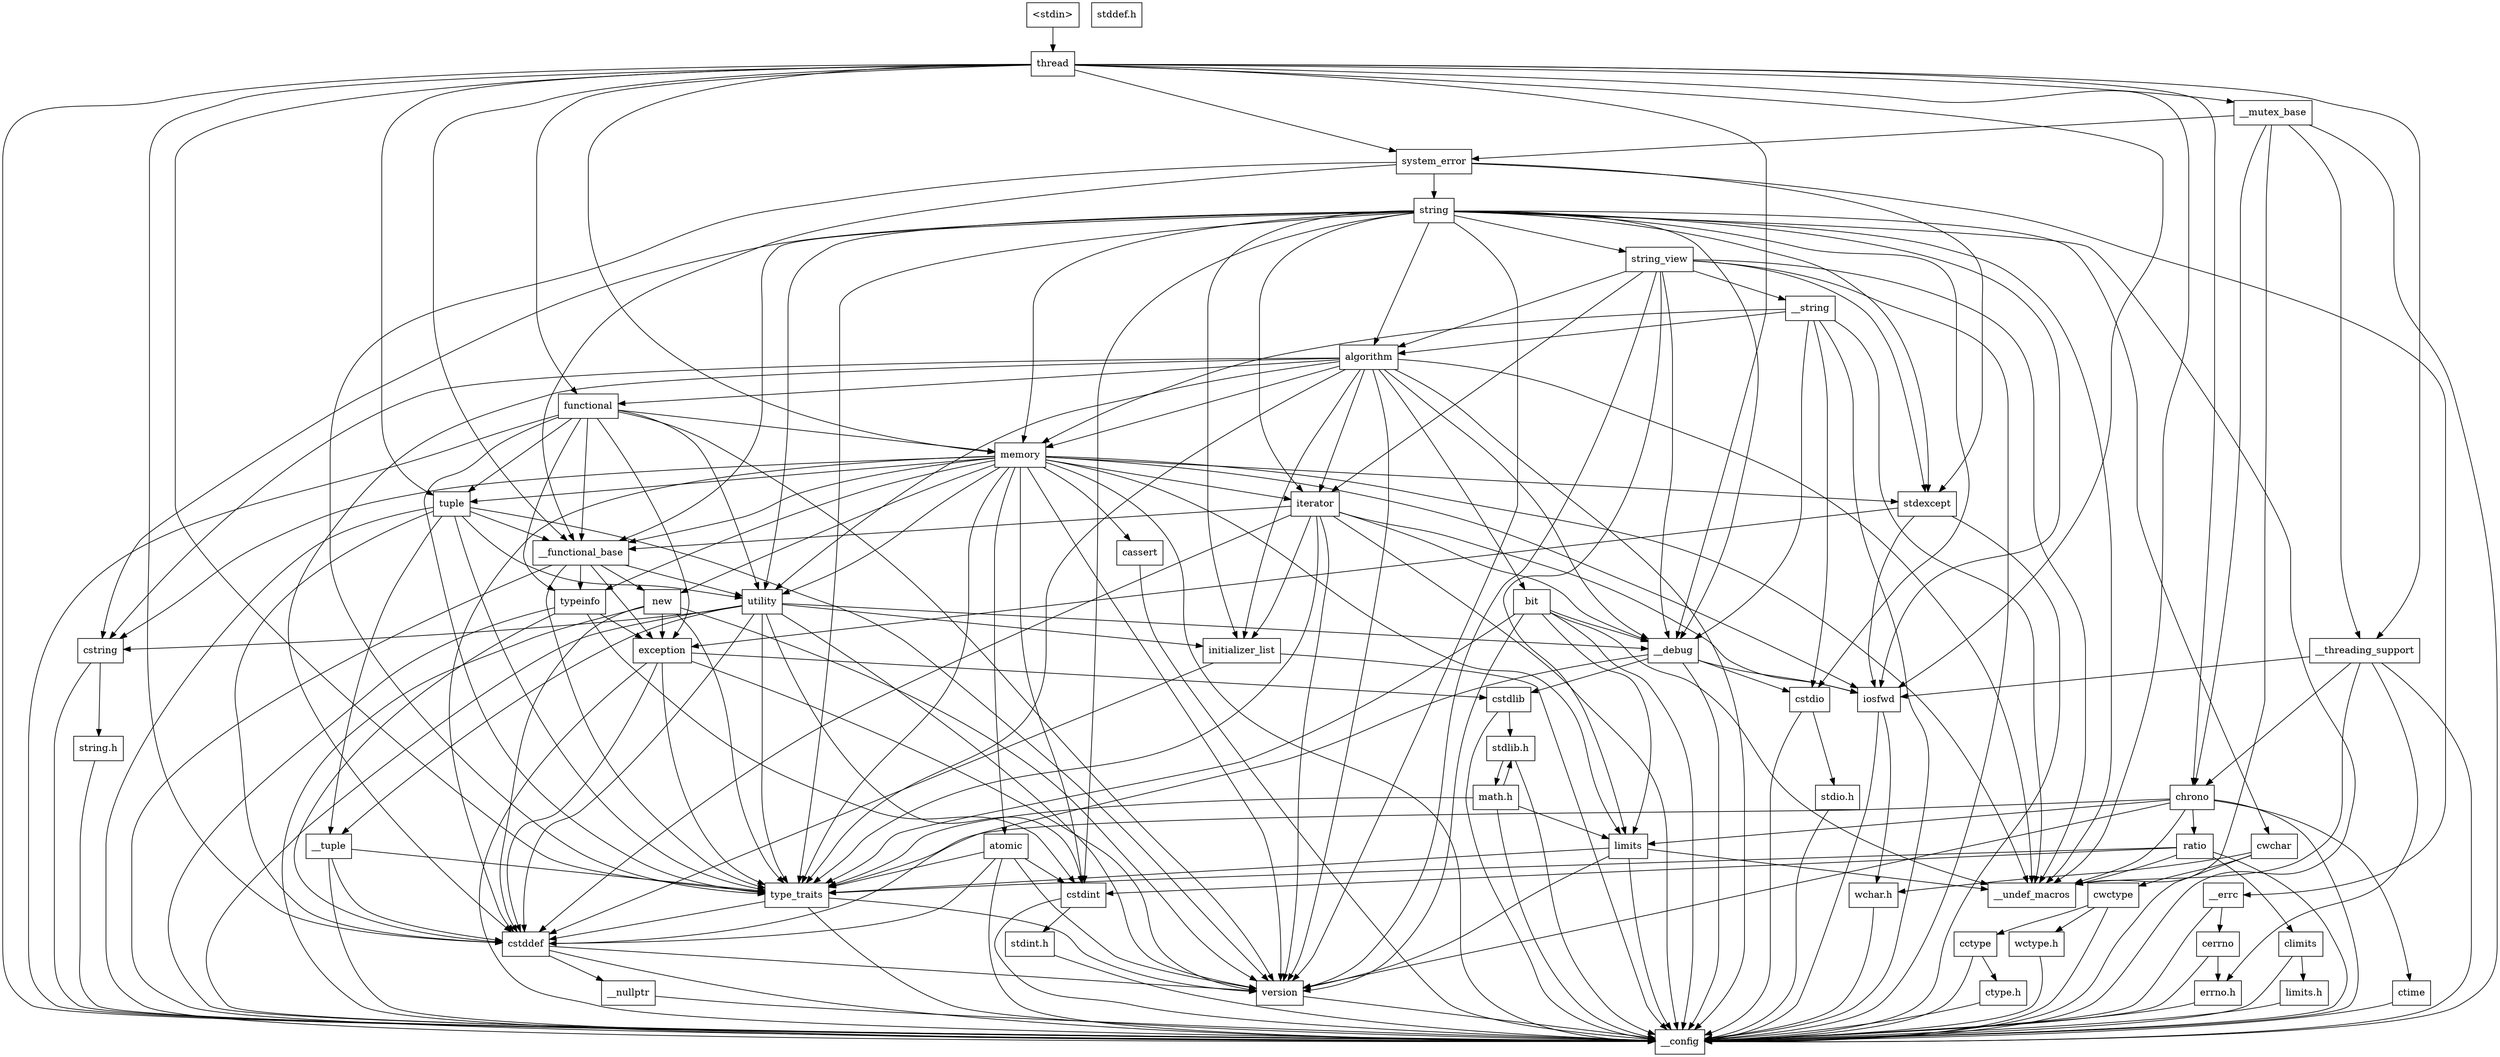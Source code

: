 digraph "dependencies" {
  header_0 [ shape="box", label="\<stdin\>" ];
  header_1 [ shape="box", label="thread" ];
  header_103 [ shape="box", label="functional" ];
  header_104 [ shape="box", label="memory" ];
  header_105 [ shape="box", label="iterator" ];
  header_106 [ shape="box", label="tuple" ];
  header_107 [ shape="box", label="stdexcept" ];
  header_108 [ shape="box", label="cassert" ];
  header_11 [ shape="box", label="iosfwd" ];
  header_110 [ shape="box", label="atomic" ];
  header_111 [ shape="box", label="system_error" ];
  header_112 [ shape="box", label="__errc" ];
  header_113 [ shape="box", label="cerrno" ];
  header_114 [ shape="box", label="errno.h" ];
  header_12 [ shape="box", label="wchar.h" ];
  header_122 [ shape="box", label="string" ];
  header_123 [ shape="box", label="string_view" ];
  header_124 [ shape="box", label="__string" ];
  header_125 [ shape="box", label="algorithm" ];
  header_126 [ shape="box", label="bit" ];
  header_127 [ shape="box", label="cwchar" ];
  header_128 [ shape="box", label="cwctype" ];
  header_129 [ shape="box", label="cctype" ];
  header_130 [ shape="box", label="ctype.h" ];
  header_132 [ shape="box", label="wctype.h" ];
  header_135 [ shape="box", label="chrono" ];
  header_136 [ shape="box", label="ctime" ];
  header_142 [ shape="box", label="ratio" ];
  header_143 [ shape="box", label="climits" ];
  header_144 [ shape="box", label="limits.h" ];
  header_153 [ shape="box", label="__mutex_base" ];
  header_154 [ shape="box", label="__threading_support" ];
  header_17 [ shape="box", label="stddef.h" ];
  header_2 [ shape="box", label="__config" ];
  header_28 [ shape="box", label="__functional_base" ];
  header_29 [ shape="box", label="type_traits" ];
  header_30 [ shape="box", label="cstddef" ];
  header_31 [ shape="box", label="version" ];
  header_33 [ shape="box", label="__nullptr" ];
  header_34 [ shape="box", label="typeinfo" ];
  header_35 [ shape="box", label="exception" ];
  header_36 [ shape="box", label="cstdlib" ];
  header_37 [ shape="box", label="stdlib.h" ];
  header_65 [ shape="box", label="math.h" ];
  header_77 [ shape="box", label="limits" ];
  header_78 [ shape="box", label="__undef_macros" ];
  header_79 [ shape="box", label="cstdint" ];
  header_80 [ shape="box", label="stdint.h" ];
  header_84 [ shape="box", label="new" ];
  header_85 [ shape="box", label="utility" ];
  header_86 [ shape="box", label="__tuple" ];
  header_87 [ shape="box", label="initializer_list" ];
  header_88 [ shape="box", label="cstring" ];
  header_89 [ shape="box", label="string.h" ];
  header_92 [ shape="box", label="__debug" ];
  header_93 [ shape="box", label="cstdio" ];
  header_94 [ shape="box", label="stdio.h" ];
  header_65 -> header_37;
  header_65 -> header_2;
  header_65 -> header_77;
  header_65 -> header_29;
  header_114 -> header_2;
  header_77 -> header_2;
  header_77 -> header_78;
  header_77 -> header_29;
  header_77 -> header_31;
  header_79 -> header_80;
  header_79 -> header_2;
  header_112 -> header_2;
  header_112 -> header_113;
  header_113 -> header_114;
  header_113 -> header_2;
  header_110 -> header_2;
  header_110 -> header_79;
  header_110 -> header_29;
  header_110 -> header_30;
  header_110 -> header_31;
  header_111 -> header_112;
  header_111 -> header_107;
  header_111 -> header_29;
  header_111 -> header_28;
  header_111 -> header_122;
  header_105 -> header_29;
  header_105 -> header_11;
  header_105 -> header_30;
  header_105 -> header_31;
  header_105 -> header_2;
  header_105 -> header_87;
  header_105 -> header_92;
  header_105 -> header_28;
  header_104 -> header_28;
  header_104 -> header_79;
  header_104 -> header_29;
  header_104 -> header_11;
  header_104 -> header_85;
  header_104 -> header_34;
  header_104 -> header_30;
  header_104 -> header_31;
  header_104 -> header_88;
  header_104 -> header_2;
  header_104 -> header_77;
  header_104 -> header_105;
  header_104 -> header_78;
  header_104 -> header_106;
  header_104 -> header_110;
  header_104 -> header_107;
  header_104 -> header_84;
  header_104 -> header_108;
  header_107 -> header_35;
  header_107 -> header_2;
  header_107 -> header_11;
  header_106 -> header_29;
  header_106 -> header_28;
  header_106 -> header_30;
  header_106 -> header_31;
  header_106 -> header_2;
  header_106 -> header_86;
  header_106 -> header_85;
  header_0 -> header_1;
  header_1 -> header_153;
  header_1 -> header_29;
  header_1 -> header_28;
  header_1 -> header_154;
  header_1 -> header_30;
  header_1 -> header_2;
  header_1 -> header_135;
  header_1 -> header_103;
  header_1 -> header_11;
  header_1 -> header_104;
  header_1 -> header_78;
  header_1 -> header_106;
  header_1 -> header_92;
  header_1 -> header_111;
  header_130 -> header_2;
  header_132 -> header_2;
  header_135 -> header_142;
  header_135 -> header_29;
  header_135 -> header_31;
  header_135 -> header_2;
  header_135 -> header_77;
  header_135 -> header_136;
  header_135 -> header_78;
  header_136 -> header_2;
  header_29 -> header_2;
  header_29 -> header_30;
  header_29 -> header_31;
  header_28 -> header_29;
  header_28 -> header_34;
  header_28 -> header_35;
  header_28 -> header_2;
  header_28 -> header_85;
  header_28 -> header_84;
  header_127 -> header_2;
  header_127 -> header_12;
  header_127 -> header_128;
  header_126 -> header_29;
  header_126 -> header_31;
  header_126 -> header_2;
  header_126 -> header_77;
  header_126 -> header_78;
  header_126 -> header_92;
  header_125 -> header_29;
  header_125 -> header_85;
  header_125 -> header_30;
  header_125 -> header_31;
  header_125 -> header_126;
  header_125 -> header_88;
  header_125 -> header_2;
  header_125 -> header_103;
  header_125 -> header_105;
  header_125 -> header_104;
  header_125 -> header_78;
  header_125 -> header_87;
  header_125 -> header_92;
  header_124 -> header_125;
  header_124 -> header_2;
  header_124 -> header_104;
  header_124 -> header_78;
  header_124 -> header_92;
  header_124 -> header_93;
  header_123 -> header_31;
  header_123 -> header_125;
  header_123 -> header_124;
  header_123 -> header_2;
  header_123 -> header_77;
  header_123 -> header_105;
  header_123 -> header_107;
  header_123 -> header_78;
  header_123 -> header_92;
  header_122 -> header_29;
  header_122 -> header_11;
  header_122 -> header_123;
  header_122 -> header_31;
  header_122 -> header_127;
  header_122 -> header_125;
  header_122 -> header_88;
  header_122 -> header_2;
  header_122 -> header_85;
  header_122 -> header_93;
  header_122 -> header_105;
  header_122 -> header_104;
  header_122 -> header_107;
  header_122 -> header_79;
  header_122 -> header_87;
  header_122 -> header_78;
  header_122 -> header_92;
  header_122 -> header_28;
  header_129 -> header_130;
  header_129 -> header_2;
  header_128 -> header_132;
  header_128 -> header_2;
  header_128 -> header_129;
  header_36 -> header_37;
  header_36 -> header_2;
  header_37 -> header_2;
  header_37 -> header_65;
  header_34 -> header_35;
  header_34 -> header_79;
  header_34 -> header_2;
  header_34 -> header_30;
  header_35 -> header_36;
  header_35 -> header_2;
  header_35 -> header_29;
  header_35 -> header_30;
  header_35 -> header_31;
  header_33 -> header_2;
  header_30 -> header_2;
  header_30 -> header_33;
  header_30 -> header_31;
  header_31 -> header_2;
  header_153 -> header_78;
  header_153 -> header_2;
  header_153 -> header_135;
  header_153 -> header_154;
  header_153 -> header_111;
  header_154 -> header_114;
  header_154 -> header_78;
  header_154 -> header_2;
  header_154 -> header_135;
  header_154 -> header_11;
  header_108 -> header_2;
  header_89 -> header_2;
  header_88 -> header_89;
  header_88 -> header_2;
  header_80 -> header_2;
  header_87 -> header_2;
  header_87 -> header_30;
  header_86 -> header_2;
  header_86 -> header_29;
  header_86 -> header_30;
  header_85 -> header_29;
  header_85 -> header_30;
  header_85 -> header_31;
  header_85 -> header_88;
  header_85 -> header_2;
  header_85 -> header_79;
  header_85 -> header_87;
  header_85 -> header_86;
  header_85 -> header_92;
  header_84 -> header_2;
  header_84 -> header_35;
  header_84 -> header_29;
  header_84 -> header_30;
  header_84 -> header_31;
  header_143 -> header_2;
  header_143 -> header_144;
  header_142 -> header_2;
  header_142 -> header_143;
  header_142 -> header_79;
  header_142 -> header_29;
  header_142 -> header_78;
  header_144 -> header_2;
  header_103 -> header_29;
  header_103 -> header_28;
  header_103 -> header_34;
  header_103 -> header_35;
  header_103 -> header_31;
  header_103 -> header_2;
  header_103 -> header_104;
  header_103 -> header_106;
  header_103 -> header_85;
  header_11 -> header_2;
  header_11 -> header_12;
  header_12 -> header_2;
  header_94 -> header_2;
  header_92 -> header_36;
  header_92 -> header_2;
  header_92 -> header_11;
  header_92 -> header_30;
  header_92 -> header_93;
  header_93 -> header_94;
  header_93 -> header_2;
}